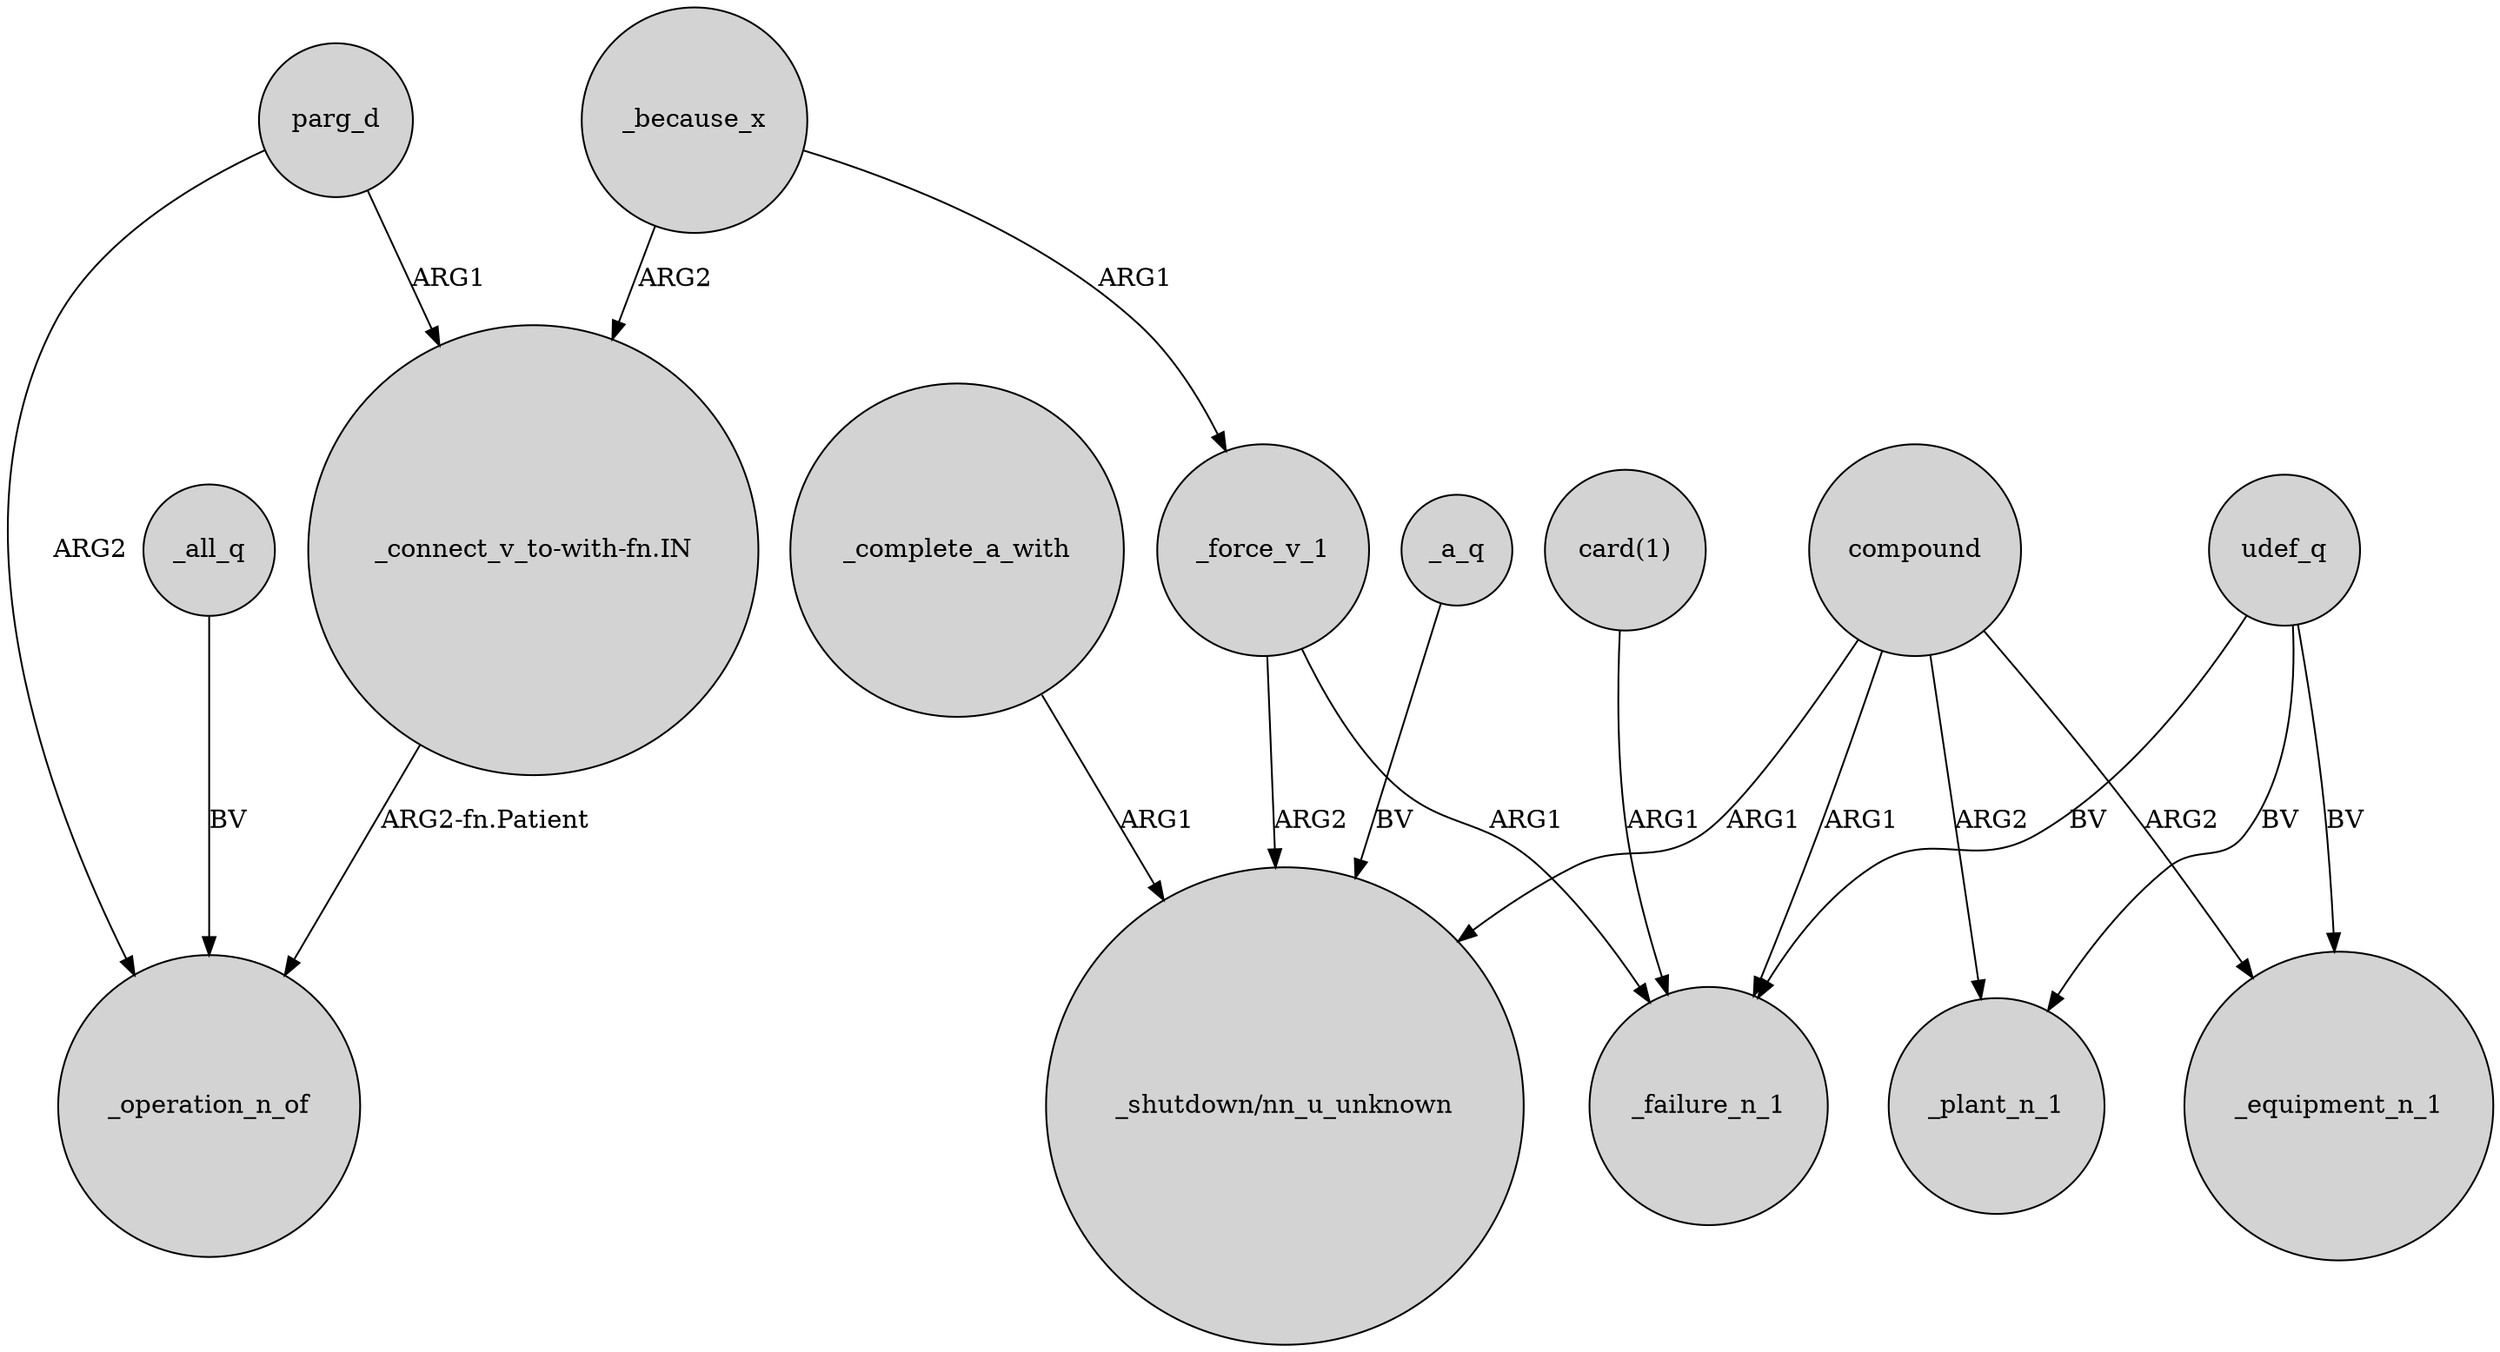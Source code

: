 digraph {
	node [shape=circle style=filled]
	parg_d -> _operation_n_of [label=ARG2]
	_a_q -> "_shutdown/nn_u_unknown" [label=BV]
	udef_q -> _equipment_n_1 [label=BV]
	_force_v_1 -> "_shutdown/nn_u_unknown" [label=ARG2]
	compound -> _failure_n_1 [label=ARG1]
	_complete_a_with -> "_shutdown/nn_u_unknown" [label=ARG1]
	compound -> _plant_n_1 [label=ARG2]
	udef_q -> _failure_n_1 [label=BV]
	_all_q -> _operation_n_of [label=BV]
	"_connect_v_to-with-fn.IN" -> _operation_n_of [label="ARG2-fn.Patient"]
	"card(1)" -> _failure_n_1 [label=ARG1]
	compound -> _equipment_n_1 [label=ARG2]
	parg_d -> "_connect_v_to-with-fn.IN" [label=ARG1]
	compound -> "_shutdown/nn_u_unknown" [label=ARG1]
	udef_q -> _plant_n_1 [label=BV]
	_force_v_1 -> _failure_n_1 [label=ARG1]
	_because_x -> _force_v_1 [label=ARG1]
	_because_x -> "_connect_v_to-with-fn.IN" [label=ARG2]
}
